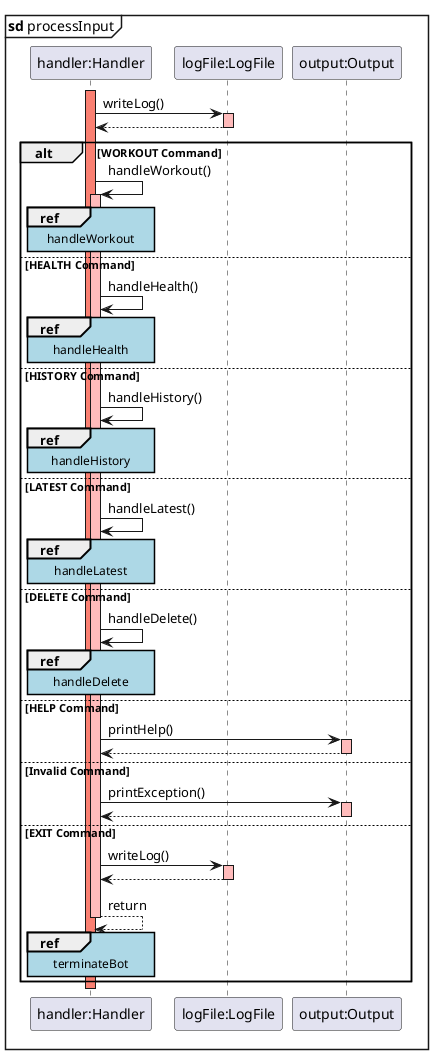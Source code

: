 @startuml
skinparam sequenceReferenceBackgroundColor lightblue

mainframe **sd** processInput

participant "handler:Handler" as Handler
participant "logFile:LogFile" as LogFile
participant "output:Output" as Output

activate Handler #salmon
Handler -> LogFile: writeLog()
activate LogFile #FFBBBB
LogFile --> Handler:
deactivate LogFile

alt WORKOUT Command
    Handler -> Handler: handleWorkout()
    activate Handler #FFBBBB
    ref over Handler: handleWorkout

else HEALTH Command
    Handler -> Handler: handleHealth()
    ref over Handler: handleHealth

else HISTORY Command
    Handler -> Handler: handleHistory()
    ref over Handler: handleHistory

else LATEST Command
    Handler -> Handler: handleLatest()
    ref over Handler: handleLatest

else DELETE Command
    Handler -> Handler: handleDelete()
    ref over Handler: handleDelete

else HELP Command
    Handler -> Output: printHelp()
    activate Output #FFBBBB
    Output --> Handler: 
    deactivate Output


else Invalid Command
    Handler -> Output: printException()
    activate Output #FFBBBB
    Output --> Handler:
    deactivate Output

else EXIT Command
    Handler -> LogFile: writeLog()
    activate LogFile #FFBBBB
    LogFile --> Handler:
    deactivate LogFile
    Handler --> Handler: return
    ref over Handler: terminateBot
    deactivate Handler
end

deactivate Handler
@enduml
